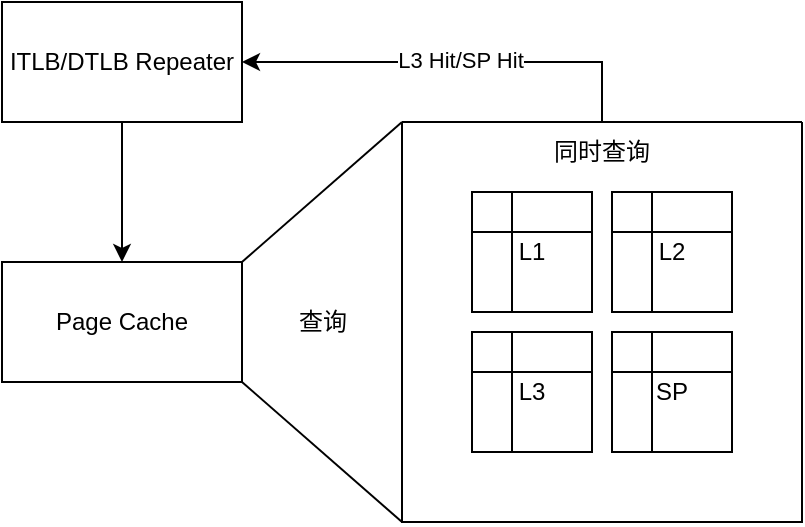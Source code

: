 <mxfile version="24.0.4" type="github">
  <diagram name="第 1 页" id="u0s4evxgeO5GkAvL17LF">
    <mxGraphModel dx="791" dy="1105" grid="1" gridSize="10" guides="1" tooltips="1" connect="1" arrows="1" fold="1" page="1" pageScale="1" pageWidth="1600" pageHeight="900" math="0" shadow="0">
      <root>
        <mxCell id="0" />
        <mxCell id="1" parent="0" />
        <mxCell id="WTQIN2awekwh78GTf_UN-3" style="edgeStyle=orthogonalEdgeStyle;rounded=0;orthogonalLoop=1;jettySize=auto;html=1;exitX=0.5;exitY=1;exitDx=0;exitDy=0;entryX=0.5;entryY=0;entryDx=0;entryDy=0;" edge="1" parent="1" source="WTQIN2awekwh78GTf_UN-1" target="WTQIN2awekwh78GTf_UN-2">
          <mxGeometry relative="1" as="geometry" />
        </mxCell>
        <mxCell id="WTQIN2awekwh78GTf_UN-1" value="ITLB/DTLB Repeater" style="rounded=0;whiteSpace=wrap;html=1;" vertex="1" parent="1">
          <mxGeometry x="160" y="70" width="120" height="60" as="geometry" />
        </mxCell>
        <mxCell id="WTQIN2awekwh78GTf_UN-2" value="Page Cache" style="rounded=0;whiteSpace=wrap;html=1;" vertex="1" parent="1">
          <mxGeometry x="160" y="200" width="120" height="60" as="geometry" />
        </mxCell>
        <mxCell id="WTQIN2awekwh78GTf_UN-8" value="" style="endArrow=none;html=1;rounded=0;exitX=1;exitY=0;exitDx=0;exitDy=0;entryX=0;entryY=0;entryDx=0;entryDy=0;" edge="1" parent="1" source="WTQIN2awekwh78GTf_UN-2" target="WTQIN2awekwh78GTf_UN-19">
          <mxGeometry width="50" height="50" relative="1" as="geometry">
            <mxPoint x="320" y="130" as="sourcePoint" />
            <mxPoint x="370" y="80" as="targetPoint" />
          </mxGeometry>
        </mxCell>
        <mxCell id="WTQIN2awekwh78GTf_UN-18" value="" style="endArrow=none;html=1;rounded=0;exitX=1;exitY=1;exitDx=0;exitDy=0;entryX=0;entryY=1;entryDx=0;entryDy=0;" edge="1" parent="1" source="WTQIN2awekwh78GTf_UN-2" target="WTQIN2awekwh78GTf_UN-19">
          <mxGeometry width="50" height="50" relative="1" as="geometry">
            <mxPoint x="320" y="400" as="sourcePoint" />
            <mxPoint x="370" y="350" as="targetPoint" />
          </mxGeometry>
        </mxCell>
        <mxCell id="WTQIN2awekwh78GTf_UN-19" value="" style="swimlane;startSize=0;" vertex="1" parent="1">
          <mxGeometry x="360" y="130" width="200" height="200" as="geometry">
            <mxRectangle x="360" y="130" width="50" height="40" as="alternateBounds" />
          </mxGeometry>
        </mxCell>
        <mxCell id="WTQIN2awekwh78GTf_UN-4" value="L1" style="shape=internalStorage;whiteSpace=wrap;html=1;backgroundOutline=1;" vertex="1" parent="WTQIN2awekwh78GTf_UN-19">
          <mxGeometry x="35" y="35" width="60" height="60" as="geometry" />
        </mxCell>
        <mxCell id="WTQIN2awekwh78GTf_UN-5" value="L2" style="shape=internalStorage;whiteSpace=wrap;html=1;backgroundOutline=1;" vertex="1" parent="WTQIN2awekwh78GTf_UN-19">
          <mxGeometry x="105" y="35" width="60" height="60" as="geometry" />
        </mxCell>
        <mxCell id="WTQIN2awekwh78GTf_UN-6" value="L3" style="shape=internalStorage;whiteSpace=wrap;html=1;backgroundOutline=1;" vertex="1" parent="WTQIN2awekwh78GTf_UN-19">
          <mxGeometry x="35" y="105" width="60" height="60" as="geometry" />
        </mxCell>
        <mxCell id="WTQIN2awekwh78GTf_UN-7" value="&lt;div&gt;SP&lt;/div&gt;" style="shape=internalStorage;whiteSpace=wrap;html=1;backgroundOutline=1;" vertex="1" parent="WTQIN2awekwh78GTf_UN-19">
          <mxGeometry x="105" y="105" width="60" height="60" as="geometry" />
        </mxCell>
        <mxCell id="WTQIN2awekwh78GTf_UN-22" value="同时查询" style="text;html=1;align=center;verticalAlign=middle;whiteSpace=wrap;rounded=0;" vertex="1" parent="WTQIN2awekwh78GTf_UN-19">
          <mxGeometry x="70" width="60" height="30" as="geometry" />
        </mxCell>
        <mxCell id="WTQIN2awekwh78GTf_UN-23" style="edgeStyle=orthogonalEdgeStyle;rounded=0;orthogonalLoop=1;jettySize=auto;html=1;exitX=0.5;exitY=0;exitDx=0;exitDy=0;entryX=1;entryY=0.5;entryDx=0;entryDy=0;" edge="1" parent="1" source="WTQIN2awekwh78GTf_UN-22" target="WTQIN2awekwh78GTf_UN-1">
          <mxGeometry relative="1" as="geometry" />
        </mxCell>
        <mxCell id="WTQIN2awekwh78GTf_UN-24" value="&lt;div&gt;L3 Hit/SP Hit&lt;/div&gt;" style="edgeLabel;html=1;align=center;verticalAlign=middle;resizable=0;points=[];" vertex="1" connectable="0" parent="WTQIN2awekwh78GTf_UN-23">
          <mxGeometry x="-0.038" y="-1" relative="1" as="geometry">
            <mxPoint as="offset" />
          </mxGeometry>
        </mxCell>
        <mxCell id="WTQIN2awekwh78GTf_UN-27" value="&lt;div&gt;查询&lt;/div&gt;" style="text;html=1;align=center;verticalAlign=middle;resizable=0;points=[];autosize=1;strokeColor=none;fillColor=none;" vertex="1" parent="1">
          <mxGeometry x="295" y="215" width="50" height="30" as="geometry" />
        </mxCell>
      </root>
    </mxGraphModel>
  </diagram>
</mxfile>
